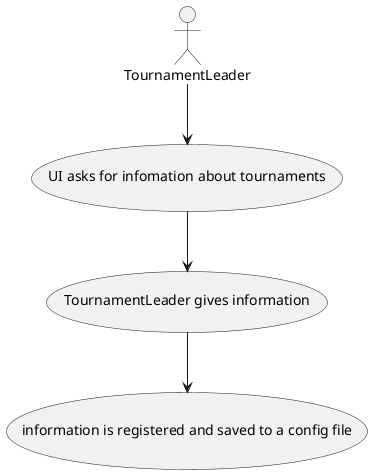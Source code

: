 @startuml SP3

:TournamentLeader: --> (UI asks for infomation about tournaments)
(UI asks for infomation about tournaments) --> (TournamentLeader gives information)
(TournamentLeader gives information) --> (information is registered and saved to a config file)


@enduml